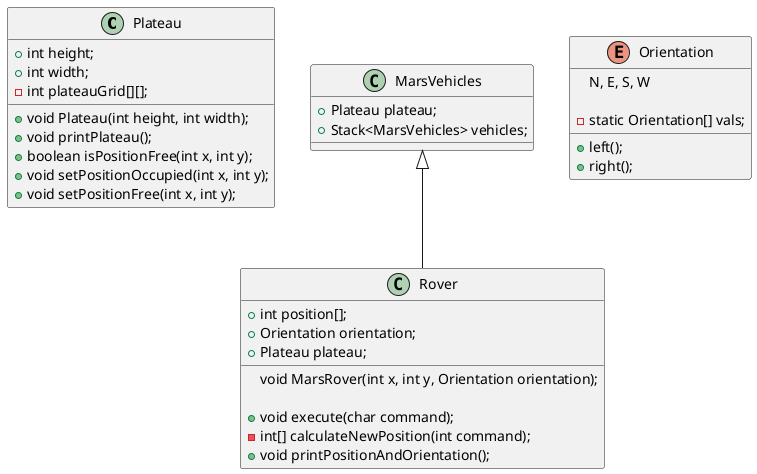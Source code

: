 @startuml
'https://plantuml.com/class-diagram

class Plateau{
    + int height;
    + int width;
    - int plateauGrid[][];

    + void Plateau(int height, int width);
    + void printPlateau();
    + boolean isPositionFree(int x, int y);
    + void setPositionOccupied(int x, int y);
    + void setPositionFree(int x, int y);
}

class Rover extends MarsVehicles{
    + int position[];
    + Orientation orientation;
    + Plateau plateau;

    void MarsRover(int x, int y, Orientation orientation);

    + void execute(char command);
    - int[] calculateNewPosition(int command);
    + void printPositionAndOrientation();
}

class MarsVehicles{
    + Plateau plateau;
    + Stack<MarsVehicles> vehicles;
}

enum Orientation{
    N, E, S, W

    - static Orientation[] vals;
    + left();
    + right();
}
@enduml